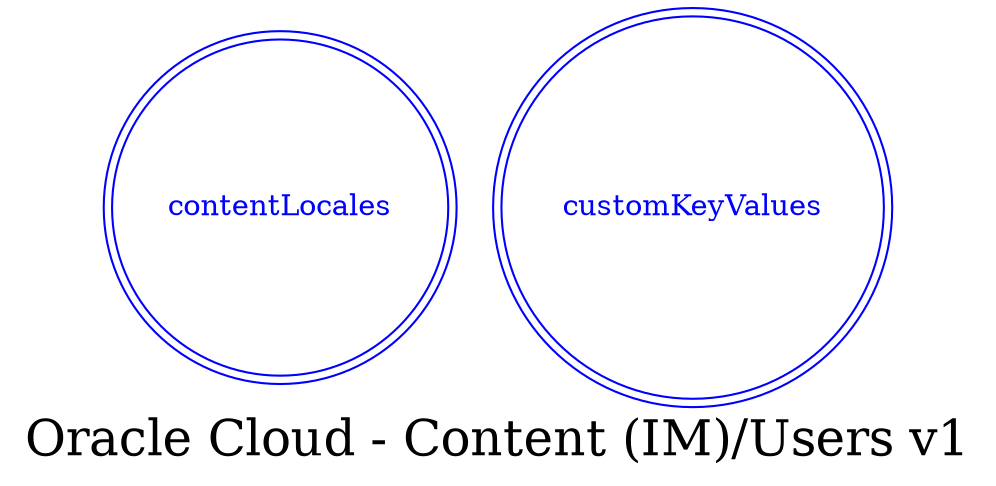 digraph LexiconGraph {
graph[label="Oracle Cloud - Content (IM)/Users v1", fontsize=24]
splines=true
"contentLocales" [color=blue, fontcolor=blue, shape=doublecircle]
"customKeyValues" [color=blue, fontcolor=blue, shape=doublecircle]
}
